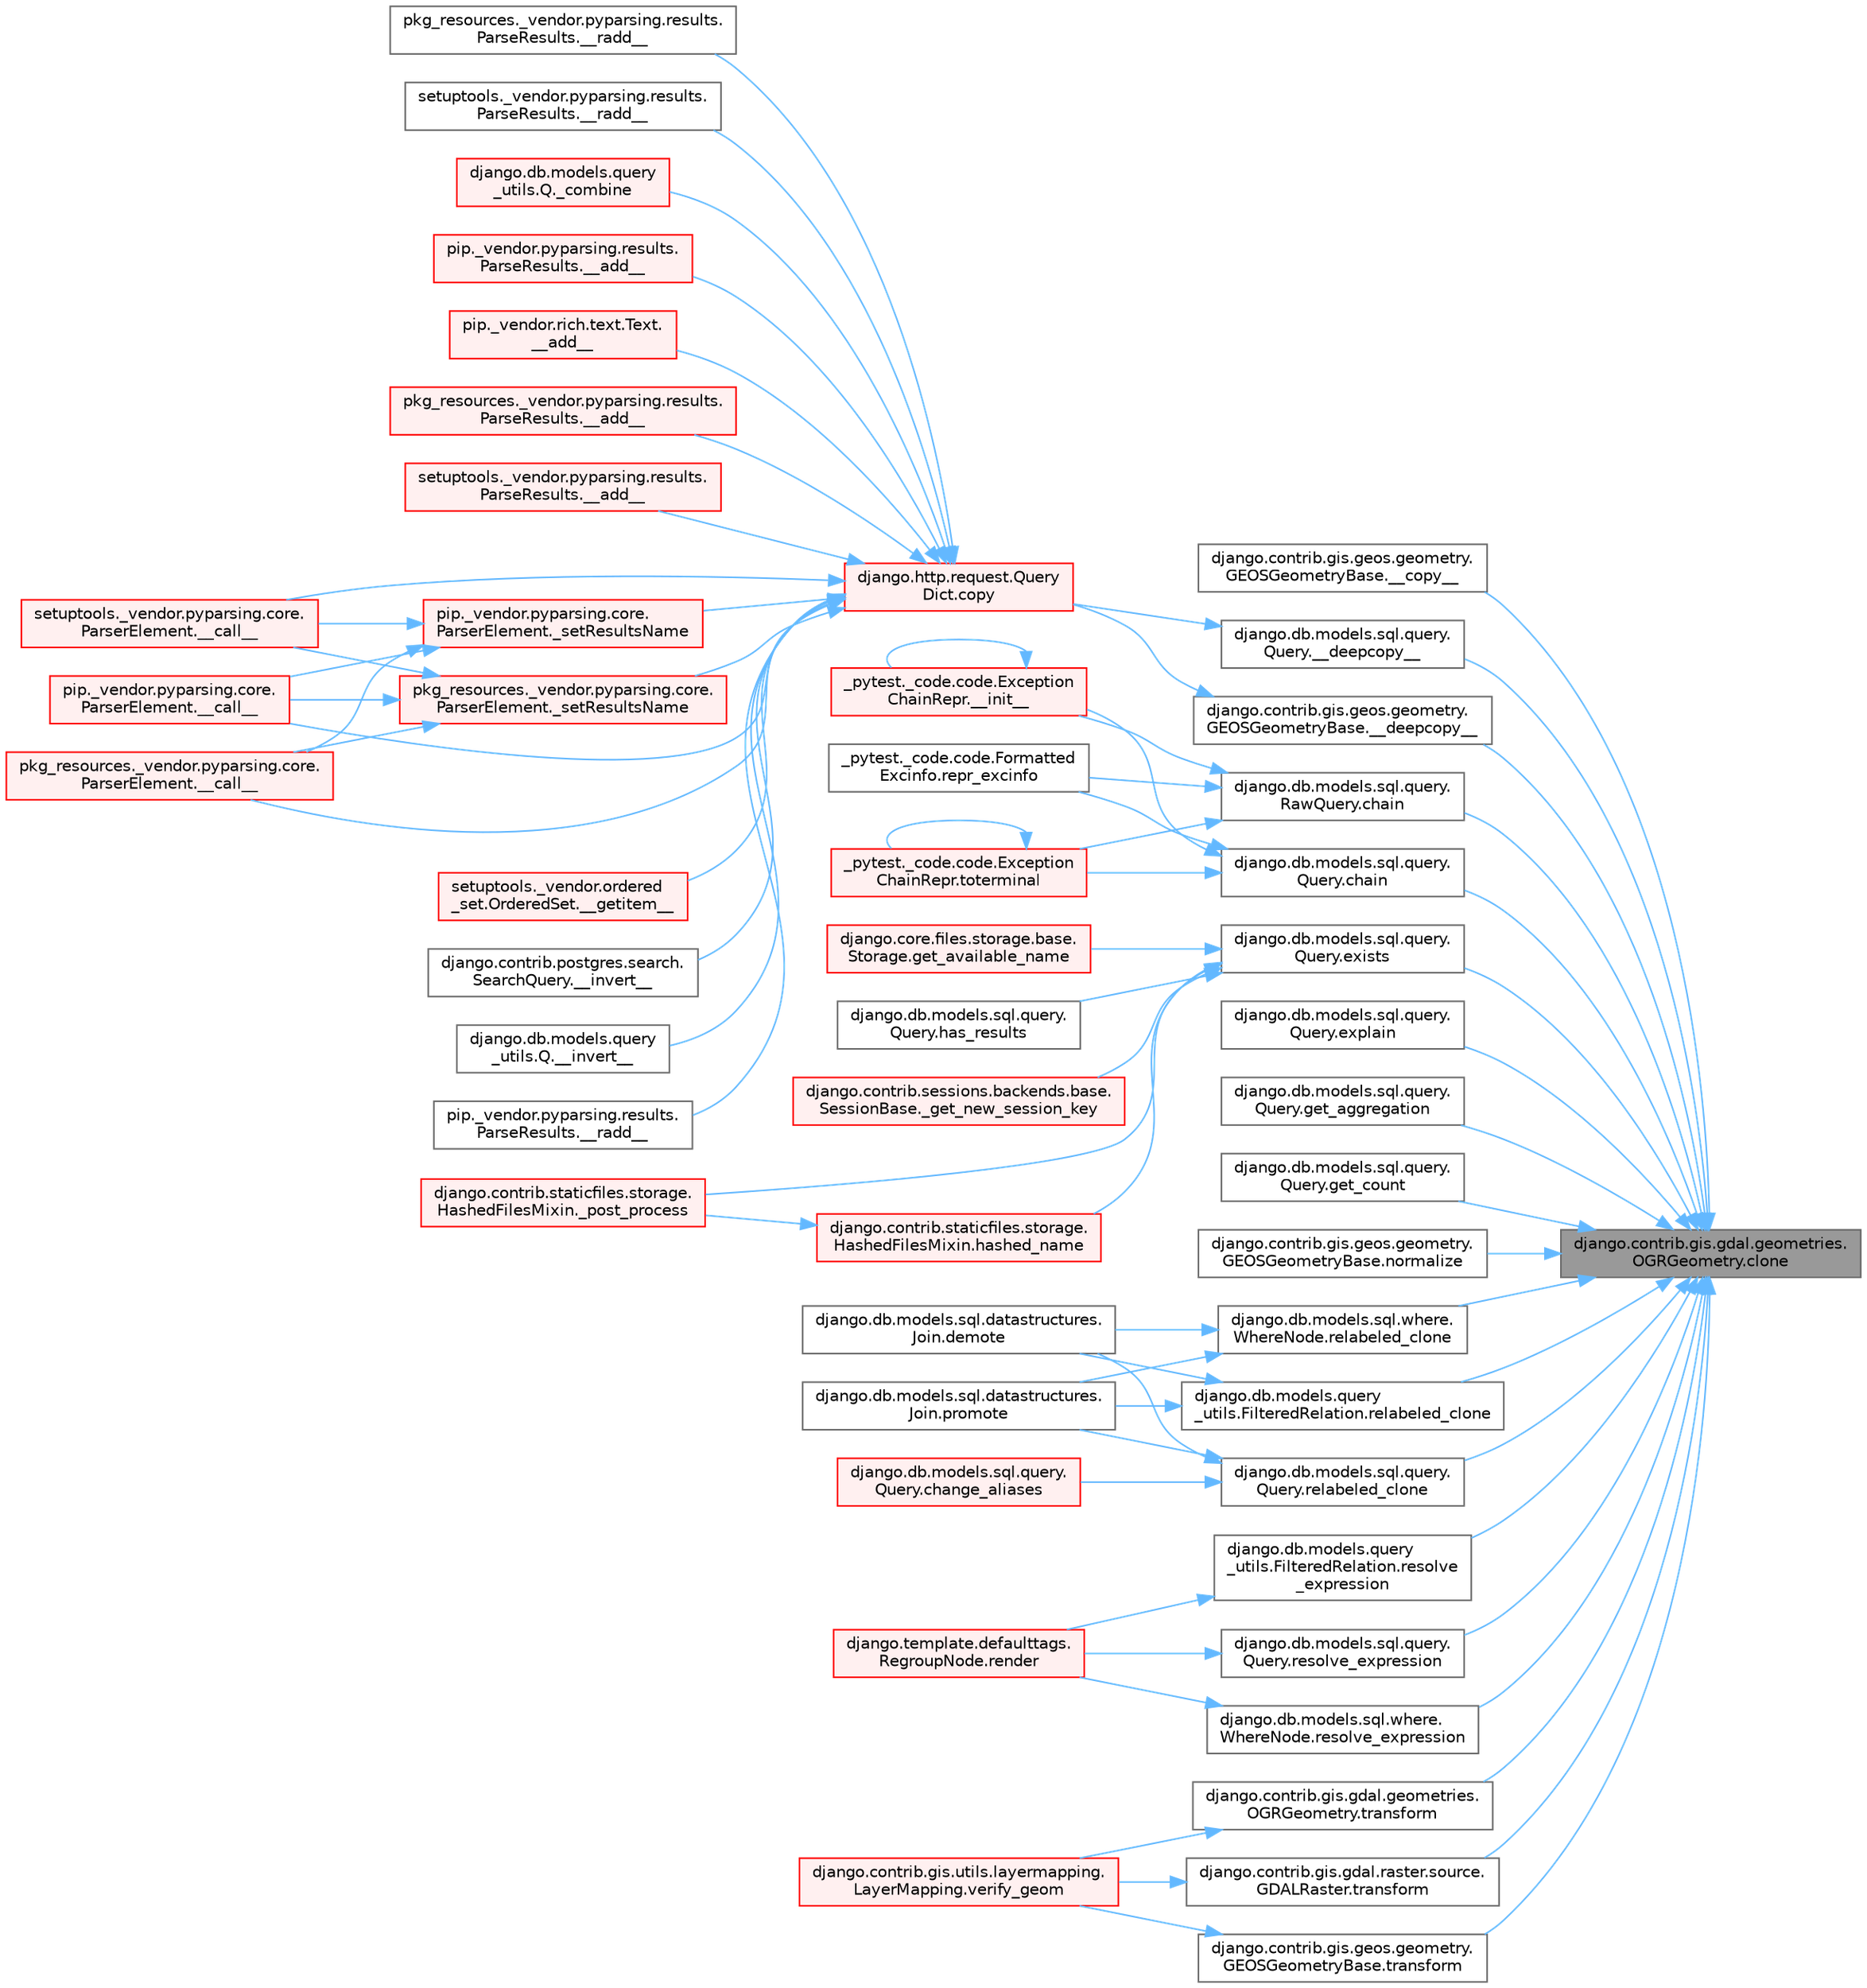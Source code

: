 digraph "django.contrib.gis.gdal.geometries.OGRGeometry.clone"
{
 // LATEX_PDF_SIZE
  bgcolor="transparent";
  edge [fontname=Helvetica,fontsize=10,labelfontname=Helvetica,labelfontsize=10];
  node [fontname=Helvetica,fontsize=10,shape=box,height=0.2,width=0.4];
  rankdir="RL";
  Node1 [id="Node000001",label="django.contrib.gis.gdal.geometries.\lOGRGeometry.clone",height=0.2,width=0.4,color="gray40", fillcolor="grey60", style="filled", fontcolor="black",tooltip=" "];
  Node1 -> Node2 [id="edge1_Node000001_Node000002",dir="back",color="steelblue1",style="solid",tooltip=" "];
  Node2 [id="Node000002",label="django.contrib.gis.geos.geometry.\lGEOSGeometryBase.__copy__",height=0.2,width=0.4,color="grey40", fillcolor="white", style="filled",URL="$classdjango_1_1contrib_1_1gis_1_1geos_1_1geometry_1_1_g_e_o_s_geometry_base.html#ae0f85dbfd6e6e2dab4aa9dd295340b87",tooltip=" "];
  Node1 -> Node3 [id="edge2_Node000001_Node000003",dir="back",color="steelblue1",style="solid",tooltip=" "];
  Node3 [id="Node000003",label="django.contrib.gis.geos.geometry.\lGEOSGeometryBase.__deepcopy__",height=0.2,width=0.4,color="grey40", fillcolor="white", style="filled",URL="$classdjango_1_1contrib_1_1gis_1_1geos_1_1geometry_1_1_g_e_o_s_geometry_base.html#ac6f16be987e8c98b9ecb52ccb388c18c",tooltip=" "];
  Node3 -> Node4 [id="edge3_Node000003_Node000004",dir="back",color="steelblue1",style="solid",tooltip=" "];
  Node4 [id="Node000004",label="django.http.request.Query\lDict.copy",height=0.2,width=0.4,color="red", fillcolor="#FFF0F0", style="filled",URL="$classdjango_1_1http_1_1request_1_1_query_dict.html#ada9e4956e62868c5587b9ffde7b358b5",tooltip=" "];
  Node4 -> Node5 [id="edge4_Node000004_Node000005",dir="back",color="steelblue1",style="solid",tooltip=" "];
  Node5 [id="Node000005",label="pip._vendor.pyparsing.results.\lParseResults.__add__",height=0.2,width=0.4,color="red", fillcolor="#FFF0F0", style="filled",URL="$classpip_1_1__vendor_1_1pyparsing_1_1results_1_1_parse_results.html#a3d042ec44a5277aec415d0527b3aa0f2",tooltip=" "];
  Node4 -> Node7 [id="edge5_Node000004_Node000007",dir="back",color="steelblue1",style="solid",tooltip=" "];
  Node7 [id="Node000007",label="pip._vendor.rich.text.Text.\l__add__",height=0.2,width=0.4,color="red", fillcolor="#FFF0F0", style="filled",URL="$classpip_1_1__vendor_1_1rich_1_1text_1_1_text.html#a53ddbcca645bcd523cc7875ede6a2691",tooltip=" "];
  Node4 -> Node8 [id="edge6_Node000004_Node000008",dir="back",color="steelblue1",style="solid",tooltip=" "];
  Node8 [id="Node000008",label="pkg_resources._vendor.pyparsing.results.\lParseResults.__add__",height=0.2,width=0.4,color="red", fillcolor="#FFF0F0", style="filled",URL="$classpkg__resources_1_1__vendor_1_1pyparsing_1_1results_1_1_parse_results.html#aac08c0df1060499bad944971ca3442b9",tooltip=" "];
  Node4 -> Node9 [id="edge7_Node000004_Node000009",dir="back",color="steelblue1",style="solid",tooltip=" "];
  Node9 [id="Node000009",label="setuptools._vendor.pyparsing.results.\lParseResults.__add__",height=0.2,width=0.4,color="red", fillcolor="#FFF0F0", style="filled",URL="$classsetuptools_1_1__vendor_1_1pyparsing_1_1results_1_1_parse_results.html#afddc4e6ba70870fb80a50fb1f12f43e3",tooltip=" "];
  Node4 -> Node10 [id="edge8_Node000004_Node000010",dir="back",color="steelblue1",style="solid",tooltip=" "];
  Node10 [id="Node000010",label="pip._vendor.pyparsing.core.\lParserElement.__call__",height=0.2,width=0.4,color="red", fillcolor="#FFF0F0", style="filled",URL="$classpip_1_1__vendor_1_1pyparsing_1_1core_1_1_parser_element.html#a2f5f22bc974026e007e59ad948002d7d",tooltip=" "];
  Node4 -> Node13 [id="edge9_Node000004_Node000013",dir="back",color="steelblue1",style="solid",tooltip=" "];
  Node13 [id="Node000013",label="pkg_resources._vendor.pyparsing.core.\lParserElement.__call__",height=0.2,width=0.4,color="red", fillcolor="#FFF0F0", style="filled",URL="$classpkg__resources_1_1__vendor_1_1pyparsing_1_1core_1_1_parser_element.html#afcbb17119d97bfa6d626db404fc46c5d",tooltip=" "];
  Node4 -> Node14 [id="edge10_Node000004_Node000014",dir="back",color="steelblue1",style="solid",tooltip=" "];
  Node14 [id="Node000014",label="setuptools._vendor.pyparsing.core.\lParserElement.__call__",height=0.2,width=0.4,color="red", fillcolor="#FFF0F0", style="filled",URL="$classsetuptools_1_1__vendor_1_1pyparsing_1_1core_1_1_parser_element.html#a28d20326a3f54e2777adc97073328291",tooltip=" "];
  Node4 -> Node15 [id="edge11_Node000004_Node000015",dir="back",color="steelblue1",style="solid",tooltip=" "];
  Node15 [id="Node000015",label="setuptools._vendor.ordered\l_set.OrderedSet.__getitem__",height=0.2,width=0.4,color="red", fillcolor="#FFF0F0", style="filled",URL="$classsetuptools_1_1__vendor_1_1ordered__set_1_1_ordered_set.html#aaa8657c0e85788ac2555cc46176b060c",tooltip=" "];
  Node4 -> Node141 [id="edge12_Node000004_Node000141",dir="back",color="steelblue1",style="solid",tooltip=" "];
  Node141 [id="Node000141",label="django.contrib.postgres.search.\lSearchQuery.__invert__",height=0.2,width=0.4,color="grey40", fillcolor="white", style="filled",URL="$classdjango_1_1contrib_1_1postgres_1_1search_1_1_search_query.html#ac6a7b74e22559ee2d0e348855bb3d42f",tooltip=" "];
  Node4 -> Node142 [id="edge13_Node000004_Node000142",dir="back",color="steelblue1",style="solid",tooltip=" "];
  Node142 [id="Node000142",label="django.db.models.query\l_utils.Q.__invert__",height=0.2,width=0.4,color="grey40", fillcolor="white", style="filled",URL="$classdjango_1_1db_1_1models_1_1query__utils_1_1_q.html#aaeda3970880cceb191cb640593f80bdf",tooltip=" "];
  Node4 -> Node143 [id="edge14_Node000004_Node000143",dir="back",color="steelblue1",style="solid",tooltip=" "];
  Node143 [id="Node000143",label="pip._vendor.pyparsing.results.\lParseResults.__radd__",height=0.2,width=0.4,color="grey40", fillcolor="white", style="filled",URL="$classpip_1_1__vendor_1_1pyparsing_1_1results_1_1_parse_results.html#afe7d2f27df6497e29cb2cfcd08d8dd40",tooltip=" "];
  Node4 -> Node144 [id="edge15_Node000004_Node000144",dir="back",color="steelblue1",style="solid",tooltip=" "];
  Node144 [id="Node000144",label="pkg_resources._vendor.pyparsing.results.\lParseResults.__radd__",height=0.2,width=0.4,color="grey40", fillcolor="white", style="filled",URL="$classpkg__resources_1_1__vendor_1_1pyparsing_1_1results_1_1_parse_results.html#a7a988886fbf5c1a9187986384e4df86a",tooltip=" "];
  Node4 -> Node145 [id="edge16_Node000004_Node000145",dir="back",color="steelblue1",style="solid",tooltip=" "];
  Node145 [id="Node000145",label="setuptools._vendor.pyparsing.results.\lParseResults.__radd__",height=0.2,width=0.4,color="grey40", fillcolor="white", style="filled",URL="$classsetuptools_1_1__vendor_1_1pyparsing_1_1results_1_1_parse_results.html#ae4ccddd5f7c4b56e755d4742bc029335",tooltip=" "];
  Node4 -> Node146 [id="edge17_Node000004_Node000146",dir="back",color="steelblue1",style="solid",tooltip=" "];
  Node146 [id="Node000146",label="django.db.models.query\l_utils.Q._combine",height=0.2,width=0.4,color="red", fillcolor="#FFF0F0", style="filled",URL="$classdjango_1_1db_1_1models_1_1query__utils_1_1_q.html#ade621b98231b73615e1aa3a726560c55",tooltip=" "];
  Node4 -> Node159 [id="edge18_Node000004_Node000159",dir="back",color="steelblue1",style="solid",tooltip=" "];
  Node159 [id="Node000159",label="pip._vendor.pyparsing.core.\lParserElement._setResultsName",height=0.2,width=0.4,color="red", fillcolor="#FFF0F0", style="filled",URL="$classpip_1_1__vendor_1_1pyparsing_1_1core_1_1_parser_element.html#a4682554ec6560cf3d1060cba60212b54",tooltip=" "];
  Node159 -> Node10 [id="edge19_Node000159_Node000010",dir="back",color="steelblue1",style="solid",tooltip=" "];
  Node159 -> Node13 [id="edge20_Node000159_Node000013",dir="back",color="steelblue1",style="solid",tooltip=" "];
  Node159 -> Node14 [id="edge21_Node000159_Node000014",dir="back",color="steelblue1",style="solid",tooltip=" "];
  Node4 -> Node163 [id="edge22_Node000004_Node000163",dir="back",color="steelblue1",style="solid",tooltip=" "];
  Node163 [id="Node000163",label="pkg_resources._vendor.pyparsing.core.\lParserElement._setResultsName",height=0.2,width=0.4,color="red", fillcolor="#FFF0F0", style="filled",URL="$classpkg__resources_1_1__vendor_1_1pyparsing_1_1core_1_1_parser_element.html#a84c9abb71474719f0beed3a171d4d031",tooltip=" "];
  Node163 -> Node10 [id="edge23_Node000163_Node000010",dir="back",color="steelblue1",style="solid",tooltip=" "];
  Node163 -> Node13 [id="edge24_Node000163_Node000013",dir="back",color="steelblue1",style="solid",tooltip=" "];
  Node163 -> Node14 [id="edge25_Node000163_Node000014",dir="back",color="steelblue1",style="solid",tooltip=" "];
  Node1 -> Node301 [id="edge26_Node000001_Node000301",dir="back",color="steelblue1",style="solid",tooltip=" "];
  Node301 [id="Node000301",label="django.db.models.sql.query.\lQuery.__deepcopy__",height=0.2,width=0.4,color="grey40", fillcolor="white", style="filled",URL="$classdjango_1_1db_1_1models_1_1sql_1_1query_1_1_query.html#a03b0d1ca81a588c179694300577a5dde",tooltip=" "];
  Node301 -> Node4 [id="edge27_Node000301_Node000004",dir="back",color="steelblue1",style="solid",tooltip=" "];
  Node1 -> Node302 [id="edge28_Node000001_Node000302",dir="back",color="steelblue1",style="solid",tooltip=" "];
  Node302 [id="Node000302",label="django.db.models.sql.query.\lQuery.chain",height=0.2,width=0.4,color="grey40", fillcolor="white", style="filled",URL="$classdjango_1_1db_1_1models_1_1sql_1_1query_1_1_query.html#aa3fe5320676d05bc24bd69dcfc785a8f",tooltip=" "];
  Node302 -> Node303 [id="edge29_Node000302_Node000303",dir="back",color="steelblue1",style="solid",tooltip=" "];
  Node303 [id="Node000303",label="_pytest._code.code.Exception\lChainRepr.__init__",height=0.2,width=0.4,color="red", fillcolor="#FFF0F0", style="filled",URL="$class__pytest_1_1__code_1_1code_1_1_exception_chain_repr.html#aab1f9b37be95a5d679e29479770d7411",tooltip=" "];
  Node303 -> Node303 [id="edge30_Node000303_Node000303",dir="back",color="steelblue1",style="solid",tooltip=" "];
  Node302 -> Node304 [id="edge31_Node000302_Node000304",dir="back",color="steelblue1",style="solid",tooltip=" "];
  Node304 [id="Node000304",label="_pytest._code.code.Formatted\lExcinfo.repr_excinfo",height=0.2,width=0.4,color="grey40", fillcolor="white", style="filled",URL="$class__pytest_1_1__code_1_1code_1_1_formatted_excinfo.html#a32dc37dd159766e8a3e062185229a4d7",tooltip=" "];
  Node302 -> Node305 [id="edge32_Node000302_Node000305",dir="back",color="steelblue1",style="solid",tooltip=" "];
  Node305 [id="Node000305",label="_pytest._code.code.Exception\lChainRepr.toterminal",height=0.2,width=0.4,color="red", fillcolor="#FFF0F0", style="filled",URL="$class__pytest_1_1__code_1_1code_1_1_exception_chain_repr.html#a595b08b3e37ea5f0a64f38a3d557f389",tooltip=" "];
  Node305 -> Node305 [id="edge33_Node000305_Node000305",dir="back",color="steelblue1",style="solid",tooltip=" "];
  Node1 -> Node308 [id="edge34_Node000001_Node000308",dir="back",color="steelblue1",style="solid",tooltip=" "];
  Node308 [id="Node000308",label="django.db.models.sql.query.\lRawQuery.chain",height=0.2,width=0.4,color="grey40", fillcolor="white", style="filled",URL="$classdjango_1_1db_1_1models_1_1sql_1_1query_1_1_raw_query.html#a7fe9f8502e3420c0378f6edce01aa68b",tooltip=" "];
  Node308 -> Node303 [id="edge35_Node000308_Node000303",dir="back",color="steelblue1",style="solid",tooltip=" "];
  Node308 -> Node304 [id="edge36_Node000308_Node000304",dir="back",color="steelblue1",style="solid",tooltip=" "];
  Node308 -> Node305 [id="edge37_Node000308_Node000305",dir="back",color="steelblue1",style="solid",tooltip=" "];
  Node1 -> Node309 [id="edge38_Node000001_Node000309",dir="back",color="steelblue1",style="solid",tooltip=" "];
  Node309 [id="Node000309",label="django.db.models.sql.query.\lQuery.exists",height=0.2,width=0.4,color="grey40", fillcolor="white", style="filled",URL="$classdjango_1_1db_1_1models_1_1sql_1_1query_1_1_query.html#ae5c8bc324c4badfdcba3d115464be353",tooltip=" "];
  Node309 -> Node310 [id="edge39_Node000309_Node000310",dir="back",color="steelblue1",style="solid",tooltip=" "];
  Node310 [id="Node000310",label="django.contrib.sessions.backends.base.\lSessionBase._get_new_session_key",height=0.2,width=0.4,color="red", fillcolor="#FFF0F0", style="filled",URL="$classdjango_1_1contrib_1_1sessions_1_1backends_1_1base_1_1_session_base.html#aa4fa1e405a4b97410d84bee8c9cf5e65",tooltip=" "];
  Node309 -> Node22 [id="edge40_Node000309_Node000022",dir="back",color="steelblue1",style="solid",tooltip=" "];
  Node22 [id="Node000022",label="django.contrib.staticfiles.storage.\lHashedFilesMixin._post_process",height=0.2,width=0.4,color="red", fillcolor="#FFF0F0", style="filled",URL="$classdjango_1_1contrib_1_1staticfiles_1_1storage_1_1_hashed_files_mixin.html#aa0c820223a4e686edd5d2c333d5a9336",tooltip=" "];
  Node309 -> Node329 [id="edge41_Node000309_Node000329",dir="back",color="steelblue1",style="solid",tooltip=" "];
  Node329 [id="Node000329",label="django.core.files.storage.base.\lStorage.get_available_name",height=0.2,width=0.4,color="red", fillcolor="#FFF0F0", style="filled",URL="$classdjango_1_1core_1_1files_1_1storage_1_1base_1_1_storage.html#a2cd94744363c607f8025623f0b0a6d10",tooltip=" "];
  Node309 -> Node601 [id="edge42_Node000309_Node000601",dir="back",color="steelblue1",style="solid",tooltip=" "];
  Node601 [id="Node000601",label="django.db.models.sql.query.\lQuery.has_results",height=0.2,width=0.4,color="grey40", fillcolor="white", style="filled",URL="$classdjango_1_1db_1_1models_1_1sql_1_1query_1_1_query.html#a50f87eab8046ac532fe77593491da050",tooltip=" "];
  Node309 -> Node602 [id="edge43_Node000309_Node000602",dir="back",color="steelblue1",style="solid",tooltip=" "];
  Node602 [id="Node000602",label="django.contrib.staticfiles.storage.\lHashedFilesMixin.hashed_name",height=0.2,width=0.4,color="red", fillcolor="#FFF0F0", style="filled",URL="$classdjango_1_1contrib_1_1staticfiles_1_1storage_1_1_hashed_files_mixin.html#aa30283e5d1a2177cf975b44ae95e45e4",tooltip=" "];
  Node602 -> Node22 [id="edge44_Node000602_Node000022",dir="back",color="steelblue1",style="solid",tooltip=" "];
  Node1 -> Node459 [id="edge45_Node000001_Node000459",dir="back",color="steelblue1",style="solid",tooltip=" "];
  Node459 [id="Node000459",label="django.db.models.sql.query.\lQuery.explain",height=0.2,width=0.4,color="grey40", fillcolor="white", style="filled",URL="$classdjango_1_1db_1_1models_1_1sql_1_1query_1_1_query.html#a2017a64b53a6a8b184261899b21895e4",tooltip=" "];
  Node1 -> Node460 [id="edge46_Node000001_Node000460",dir="back",color="steelblue1",style="solid",tooltip=" "];
  Node460 [id="Node000460",label="django.db.models.sql.query.\lQuery.get_aggregation",height=0.2,width=0.4,color="grey40", fillcolor="white", style="filled",URL="$classdjango_1_1db_1_1models_1_1sql_1_1query_1_1_query.html#a838bcc369ee808b360b6ab68323868e0",tooltip=" "];
  Node1 -> Node461 [id="edge47_Node000001_Node000461",dir="back",color="steelblue1",style="solid",tooltip=" "];
  Node461 [id="Node000461",label="django.db.models.sql.query.\lQuery.get_count",height=0.2,width=0.4,color="grey40", fillcolor="white", style="filled",URL="$classdjango_1_1db_1_1models_1_1sql_1_1query_1_1_query.html#a4e6c10ea949b3a1c70851e0002656a09",tooltip=" "];
  Node1 -> Node462 [id="edge48_Node000001_Node000462",dir="back",color="steelblue1",style="solid",tooltip=" "];
  Node462 [id="Node000462",label="django.contrib.gis.geos.geometry.\lGEOSGeometryBase.normalize",height=0.2,width=0.4,color="grey40", fillcolor="white", style="filled",URL="$classdjango_1_1contrib_1_1gis_1_1geos_1_1geometry_1_1_g_e_o_s_geometry_base.html#a8aced8b6d5ffee28e6220e108d7fec9b",tooltip=" "];
  Node1 -> Node463 [id="edge49_Node000001_Node000463",dir="back",color="steelblue1",style="solid",tooltip=" "];
  Node463 [id="Node000463",label="django.db.models.query\l_utils.FilteredRelation.relabeled_clone",height=0.2,width=0.4,color="grey40", fillcolor="white", style="filled",URL="$classdjango_1_1db_1_1models_1_1query__utils_1_1_filtered_relation.html#a54721cf88cda04227bc9137fac94d470",tooltip=" "];
  Node463 -> Node464 [id="edge50_Node000463_Node000464",dir="back",color="steelblue1",style="solid",tooltip=" "];
  Node464 [id="Node000464",label="django.db.models.sql.datastructures.\lJoin.demote",height=0.2,width=0.4,color="grey40", fillcolor="white", style="filled",URL="$classdjango_1_1db_1_1models_1_1sql_1_1datastructures_1_1_join.html#a2d158943af02f9312f7ae13d44e38b19",tooltip=" "];
  Node463 -> Node465 [id="edge51_Node000463_Node000465",dir="back",color="steelblue1",style="solid",tooltip=" "];
  Node465 [id="Node000465",label="django.db.models.sql.datastructures.\lJoin.promote",height=0.2,width=0.4,color="grey40", fillcolor="white", style="filled",URL="$classdjango_1_1db_1_1models_1_1sql_1_1datastructures_1_1_join.html#a76ecb88c2f26cd68646c6f4190ac91d6",tooltip=" "];
  Node1 -> Node466 [id="edge52_Node000001_Node000466",dir="back",color="steelblue1",style="solid",tooltip=" "];
  Node466 [id="Node000466",label="django.db.models.sql.query.\lQuery.relabeled_clone",height=0.2,width=0.4,color="grey40", fillcolor="white", style="filled",URL="$classdjango_1_1db_1_1models_1_1sql_1_1query_1_1_query.html#af280d6a64a9e44dd71caa13a91ccf716",tooltip=" "];
  Node466 -> Node467 [id="edge53_Node000466_Node000467",dir="back",color="steelblue1",style="solid",tooltip=" "];
  Node467 [id="Node000467",label="django.db.models.sql.query.\lQuery.change_aliases",height=0.2,width=0.4,color="red", fillcolor="#FFF0F0", style="filled",URL="$classdjango_1_1db_1_1models_1_1sql_1_1query_1_1_query.html#af401365dc439a0c944fe7a1f83979101",tooltip=" "];
  Node466 -> Node464 [id="edge54_Node000466_Node000464",dir="back",color="steelblue1",style="solid",tooltip=" "];
  Node466 -> Node465 [id="edge55_Node000466_Node000465",dir="back",color="steelblue1",style="solid",tooltip=" "];
  Node1 -> Node469 [id="edge56_Node000001_Node000469",dir="back",color="steelblue1",style="solid",tooltip=" "];
  Node469 [id="Node000469",label="django.db.models.sql.where.\lWhereNode.relabeled_clone",height=0.2,width=0.4,color="grey40", fillcolor="white", style="filled",URL="$classdjango_1_1db_1_1models_1_1sql_1_1where_1_1_where_node.html#acb4f80fab7f4124b0f0e418442cec200",tooltip=" "];
  Node469 -> Node464 [id="edge57_Node000469_Node000464",dir="back",color="steelblue1",style="solid",tooltip=" "];
  Node469 -> Node465 [id="edge58_Node000469_Node000465",dir="back",color="steelblue1",style="solid",tooltip=" "];
  Node1 -> Node470 [id="edge59_Node000001_Node000470",dir="back",color="steelblue1",style="solid",tooltip=" "];
  Node470 [id="Node000470",label="django.db.models.query\l_utils.FilteredRelation.resolve\l_expression",height=0.2,width=0.4,color="grey40", fillcolor="white", style="filled",URL="$classdjango_1_1db_1_1models_1_1query__utils_1_1_filtered_relation.html#a3f24fb1b73679c55925f8e4dcd511536",tooltip=" "];
  Node470 -> Node471 [id="edge60_Node000470_Node000471",dir="back",color="steelblue1",style="solid",tooltip=" "];
  Node471 [id="Node000471",label="django.template.defaulttags.\lRegroupNode.render",height=0.2,width=0.4,color="red", fillcolor="#FFF0F0", style="filled",URL="$classdjango_1_1template_1_1defaulttags_1_1_regroup_node.html#a0cbd4ca19f16f0d5cf7593def334a12f",tooltip=" "];
  Node1 -> Node697 [id="edge61_Node000001_Node000697",dir="back",color="steelblue1",style="solid",tooltip=" "];
  Node697 [id="Node000697",label="django.db.models.sql.query.\lQuery.resolve_expression",height=0.2,width=0.4,color="grey40", fillcolor="white", style="filled",URL="$classdjango_1_1db_1_1models_1_1sql_1_1query_1_1_query.html#a9f7253d9010a6f0082182c39b0255e52",tooltip=" "];
  Node697 -> Node471 [id="edge62_Node000697_Node000471",dir="back",color="steelblue1",style="solid",tooltip=" "];
  Node1 -> Node698 [id="edge63_Node000001_Node000698",dir="back",color="steelblue1",style="solid",tooltip=" "];
  Node698 [id="Node000698",label="django.db.models.sql.where.\lWhereNode.resolve_expression",height=0.2,width=0.4,color="grey40", fillcolor="white", style="filled",URL="$classdjango_1_1db_1_1models_1_1sql_1_1where_1_1_where_node.html#a6c40a769daf4cf5e7eac05f3943d42e9",tooltip=" "];
  Node698 -> Node471 [id="edge64_Node000698_Node000471",dir="back",color="steelblue1",style="solid",tooltip=" "];
  Node1 -> Node699 [id="edge65_Node000001_Node000699",dir="back",color="steelblue1",style="solid",tooltip=" "];
  Node699 [id="Node000699",label="django.contrib.gis.gdal.geometries.\lOGRGeometry.transform",height=0.2,width=0.4,color="grey40", fillcolor="white", style="filled",URL="$classdjango_1_1contrib_1_1gis_1_1gdal_1_1geometries_1_1_o_g_r_geometry.html#ab67a02e9a12ddd1da2a9bbe77efe3f93",tooltip=" "];
  Node699 -> Node700 [id="edge66_Node000699_Node000700",dir="back",color="steelblue1",style="solid",tooltip=" "];
  Node700 [id="Node000700",label="django.contrib.gis.utils.layermapping.\lLayerMapping.verify_geom",height=0.2,width=0.4,color="red", fillcolor="#FFF0F0", style="filled",URL="$classdjango_1_1contrib_1_1gis_1_1utils_1_1layermapping_1_1_layer_mapping.html#af91521785f7bfa0738fa8b3c0056f823",tooltip=" "];
  Node1 -> Node704 [id="edge67_Node000001_Node000704",dir="back",color="steelblue1",style="solid",tooltip=" "];
  Node704 [id="Node000704",label="django.contrib.gis.gdal.raster.source.\lGDALRaster.transform",height=0.2,width=0.4,color="grey40", fillcolor="white", style="filled",URL="$classdjango_1_1contrib_1_1gis_1_1gdal_1_1raster_1_1source_1_1_g_d_a_l_raster.html#ac5283a9f9f3834181470dffd8dcddbd0",tooltip=" "];
  Node704 -> Node700 [id="edge68_Node000704_Node000700",dir="back",color="steelblue1",style="solid",tooltip=" "];
  Node1 -> Node705 [id="edge69_Node000001_Node000705",dir="back",color="steelblue1",style="solid",tooltip=" "];
  Node705 [id="Node000705",label="django.contrib.gis.geos.geometry.\lGEOSGeometryBase.transform",height=0.2,width=0.4,color="grey40", fillcolor="white", style="filled",URL="$classdjango_1_1contrib_1_1gis_1_1geos_1_1geometry_1_1_g_e_o_s_geometry_base.html#aeaa8ab6c866c4423240e0e096ffa8975",tooltip=" "];
  Node705 -> Node700 [id="edge70_Node000705_Node000700",dir="back",color="steelblue1",style="solid",tooltip=" "];
}
